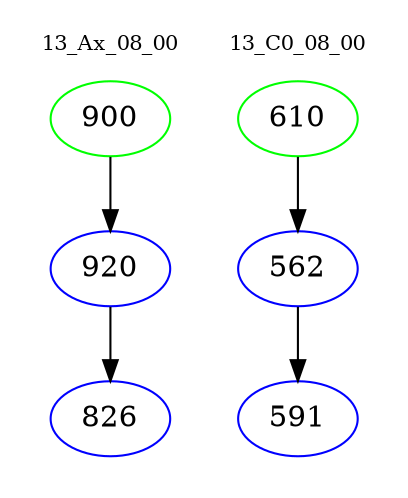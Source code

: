 digraph{
subgraph cluster_0 {
color = white
label = "13_Ax_08_00";
fontsize=10;
T0_900 [label="900", color="green"]
T0_900 -> T0_920 [color="black"]
T0_920 [label="920", color="blue"]
T0_920 -> T0_826 [color="black"]
T0_826 [label="826", color="blue"]
}
subgraph cluster_1 {
color = white
label = "13_C0_08_00";
fontsize=10;
T1_610 [label="610", color="green"]
T1_610 -> T1_562 [color="black"]
T1_562 [label="562", color="blue"]
T1_562 -> T1_591 [color="black"]
T1_591 [label="591", color="blue"]
}
}
